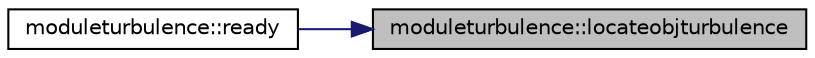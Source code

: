 digraph "moduleturbulence::locateobjturbulence"
{
 // LATEX_PDF_SIZE
  edge [fontname="Helvetica",fontsize="10",labelfontname="Helvetica",labelfontsize="10"];
  node [fontname="Helvetica",fontsize="10",shape=record];
  rankdir="RL";
  Node1 [label="moduleturbulence::locateobjturbulence",height=0.2,width=0.4,color="black", fillcolor="grey75", style="filled", fontcolor="black",tooltip=" "];
  Node1 -> Node2 [dir="back",color="midnightblue",fontsize="10",style="solid",fontname="Helvetica"];
  Node2 [label="moduleturbulence::ready",height=0.2,width=0.4,color="black", fillcolor="white", style="filled",URL="$namespacemoduleturbulence.html#aee156286cd0fad2976b9e8c3c1d52ec6",tooltip=" "];
}
